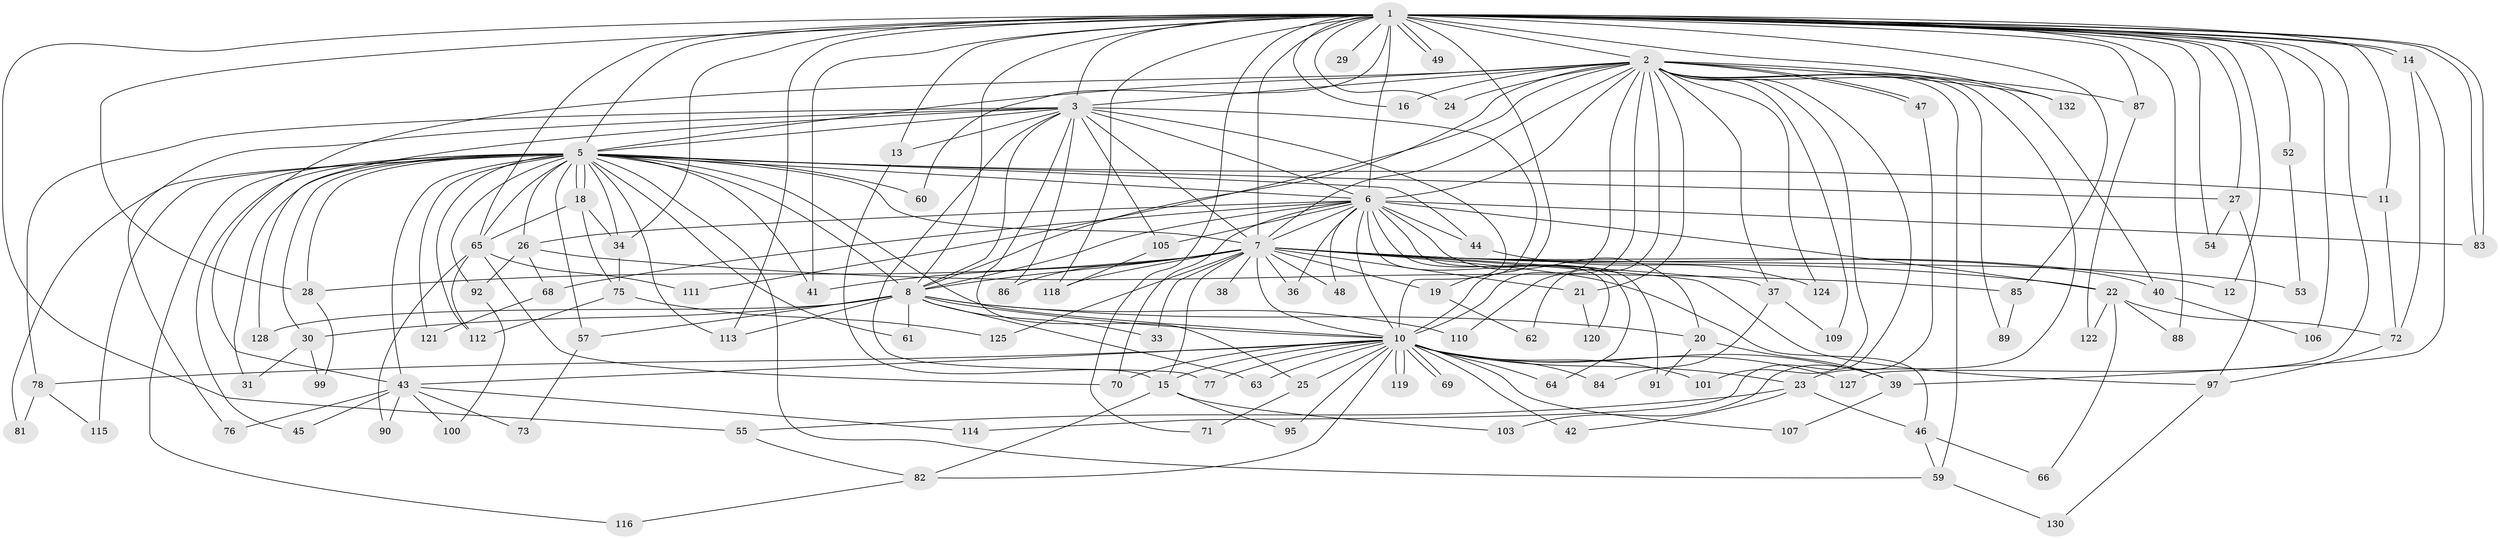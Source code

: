 // original degree distribution, {31: 0.022556390977443608, 18: 0.007518796992481203, 22: 0.007518796992481203, 35: 0.007518796992481203, 21: 0.007518796992481203, 20: 0.015037593984962405, 17: 0.007518796992481203, 3: 0.20300751879699247, 2: 0.5413533834586466, 5: 0.03759398496240601, 6: 0.022556390977443608, 4: 0.11278195488721804, 8: 0.007518796992481203}
// Generated by graph-tools (version 1.1) at 2025/10/02/27/25 16:10:57]
// undirected, 107 vertices, 239 edges
graph export_dot {
graph [start="1"]
  node [color=gray90,style=filled];
  1 [super="+4"];
  2 [super="+74"];
  3 [super="+17"];
  5 [super="+104"];
  6 [super="+50"];
  7 [super="+9"];
  8 [super="+35"];
  10 [super="+129"];
  11;
  12;
  13;
  14 [super="+58"];
  15 [super="+102"];
  16;
  18 [super="+98"];
  19;
  20;
  21;
  22 [super="+79"];
  23;
  24;
  25;
  26;
  27;
  28 [super="+32"];
  29;
  30;
  31;
  33;
  34;
  36;
  37 [super="+96"];
  38;
  39 [super="+51"];
  40;
  41 [super="+117"];
  42;
  43 [super="+56"];
  44;
  45;
  46;
  47;
  48;
  49;
  52;
  53;
  54;
  55;
  57;
  59 [super="+80"];
  60;
  61;
  62;
  63;
  64;
  65 [super="+67"];
  66;
  68;
  69;
  70 [super="+93"];
  71;
  72;
  73;
  75 [super="+123"];
  76;
  77;
  78;
  81;
  82 [super="+126"];
  83 [super="+94"];
  84;
  85;
  86;
  87;
  88;
  89;
  90;
  91;
  92;
  95;
  97 [super="+108"];
  99;
  100;
  101;
  103;
  105;
  106;
  107;
  109;
  110;
  111;
  112;
  113 [super="+131"];
  114;
  115;
  116;
  118 [super="+133"];
  119;
  120;
  121;
  122;
  124;
  125;
  127;
  128;
  130;
  132;
  1 -- 2 [weight=2];
  1 -- 3 [weight=2];
  1 -- 5 [weight=2];
  1 -- 6 [weight=3];
  1 -- 7 [weight=4];
  1 -- 8 [weight=3];
  1 -- 10 [weight=2];
  1 -- 11;
  1 -- 12;
  1 -- 13;
  1 -- 14 [weight=2];
  1 -- 14;
  1 -- 24;
  1 -- 27;
  1 -- 28;
  1 -- 29 [weight=2];
  1 -- 49;
  1 -- 49;
  1 -- 55;
  1 -- 71;
  1 -- 83;
  1 -- 83;
  1 -- 87;
  1 -- 88;
  1 -- 113;
  1 -- 127;
  1 -- 132;
  1 -- 16;
  1 -- 85;
  1 -- 34;
  1 -- 106;
  1 -- 52;
  1 -- 54;
  1 -- 60;
  1 -- 41;
  1 -- 65;
  1 -- 118;
  2 -- 3;
  2 -- 5;
  2 -- 6;
  2 -- 7 [weight=2];
  2 -- 8;
  2 -- 10 [weight=2];
  2 -- 16;
  2 -- 21;
  2 -- 23;
  2 -- 24;
  2 -- 40;
  2 -- 43;
  2 -- 47;
  2 -- 47;
  2 -- 62;
  2 -- 87;
  2 -- 89;
  2 -- 101;
  2 -- 109;
  2 -- 110;
  2 -- 114;
  2 -- 124;
  2 -- 132;
  2 -- 111;
  2 -- 59;
  2 -- 37;
  3 -- 5;
  3 -- 6;
  3 -- 7 [weight=3];
  3 -- 8;
  3 -- 10;
  3 -- 13;
  3 -- 25;
  3 -- 76;
  3 -- 77;
  3 -- 78;
  3 -- 86;
  3 -- 105;
  3 -- 128;
  3 -- 19;
  5 -- 6;
  5 -- 7 [weight=2];
  5 -- 8;
  5 -- 10;
  5 -- 11;
  5 -- 18;
  5 -- 18;
  5 -- 26;
  5 -- 27;
  5 -- 30;
  5 -- 31;
  5 -- 34;
  5 -- 41;
  5 -- 44;
  5 -- 45;
  5 -- 57;
  5 -- 59;
  5 -- 60;
  5 -- 61;
  5 -- 65;
  5 -- 81;
  5 -- 92;
  5 -- 112;
  5 -- 113;
  5 -- 115;
  5 -- 116;
  5 -- 121;
  5 -- 28 [weight=2];
  5 -- 43;
  6 -- 7 [weight=2];
  6 -- 8;
  6 -- 10;
  6 -- 20;
  6 -- 22;
  6 -- 26;
  6 -- 36;
  6 -- 44;
  6 -- 48;
  6 -- 64;
  6 -- 68;
  6 -- 105;
  6 -- 120;
  6 -- 91;
  6 -- 83;
  6 -- 70;
  7 -- 8 [weight=2];
  7 -- 10 [weight=2];
  7 -- 15;
  7 -- 21;
  7 -- 28;
  7 -- 33;
  7 -- 36;
  7 -- 38 [weight=2];
  7 -- 41;
  7 -- 48;
  7 -- 53;
  7 -- 86;
  7 -- 125;
  7 -- 12;
  7 -- 19;
  7 -- 22;
  7 -- 37;
  7 -- 40;
  7 -- 46;
  7 -- 118;
  7 -- 97;
  8 -- 10;
  8 -- 20;
  8 -- 30;
  8 -- 33;
  8 -- 57;
  8 -- 61;
  8 -- 128;
  8 -- 110;
  8 -- 63;
  8 -- 113;
  10 -- 15;
  10 -- 23;
  10 -- 25;
  10 -- 39;
  10 -- 42;
  10 -- 43;
  10 -- 63;
  10 -- 64;
  10 -- 69;
  10 -- 69;
  10 -- 70;
  10 -- 77;
  10 -- 78;
  10 -- 82;
  10 -- 84;
  10 -- 95;
  10 -- 101;
  10 -- 107;
  10 -- 119;
  10 -- 119;
  10 -- 127;
  11 -- 72;
  13 -- 15;
  14 -- 72;
  14 -- 39;
  15 -- 95;
  15 -- 103;
  15 -- 82;
  18 -- 65;
  18 -- 75;
  18 -- 34;
  19 -- 62;
  20 -- 39;
  20 -- 91;
  21 -- 120;
  22 -- 66;
  22 -- 88;
  22 -- 122;
  22 -- 72;
  23 -- 42;
  23 -- 46;
  23 -- 55;
  25 -- 71;
  26 -- 68;
  26 -- 85;
  26 -- 92;
  27 -- 54;
  27 -- 97;
  28 -- 99;
  30 -- 31;
  30 -- 99;
  34 -- 75;
  37 -- 84;
  37 -- 109;
  39 -- 107;
  40 -- 106;
  43 -- 45;
  43 -- 73;
  43 -- 76;
  43 -- 100;
  43 -- 114;
  43 -- 90;
  44 -- 124;
  46 -- 59;
  46 -- 66;
  47 -- 103;
  52 -- 53;
  55 -- 82;
  57 -- 73;
  59 -- 130;
  65 -- 70;
  65 -- 111;
  65 -- 112;
  65 -- 90;
  68 -- 121;
  72 -- 97;
  75 -- 125;
  75 -- 112;
  78 -- 81;
  78 -- 115;
  82 -- 116;
  85 -- 89;
  87 -- 122;
  92 -- 100;
  97 -- 130;
  105 -- 118;
}
